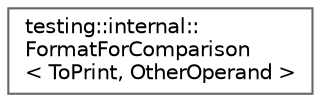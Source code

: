 digraph "Gráfico de jerarquía de clases"
{
 // LATEX_PDF_SIZE
  bgcolor="transparent";
  edge [fontname=Helvetica,fontsize=10,labelfontname=Helvetica,labelfontsize=10];
  node [fontname=Helvetica,fontsize=10,shape=box,height=0.2,width=0.4];
  rankdir="LR";
  Node0 [id="Node000000",label="testing::internal::\lFormatForComparison\l\< ToPrint, OtherOperand \>",height=0.2,width=0.4,color="grey40", fillcolor="white", style="filled",URL="$classtesting_1_1internal_1_1_format_for_comparison.html",tooltip=" "];
}
